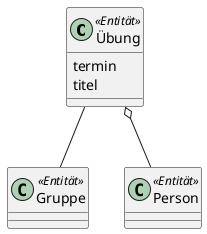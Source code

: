 @startuml

class Übung << Entität >> {
    termin
    titel
}
class Gruppe << Entität >>
class Person << Entität >>

' Übung-Verbindungen
Übung -- Gruppe
Übung o-- Person

@enduml